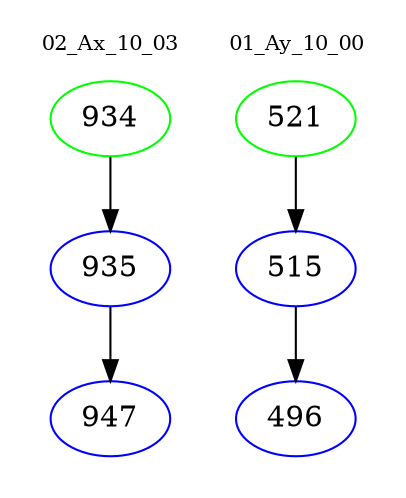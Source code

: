 digraph{
subgraph cluster_0 {
color = white
label = "02_Ax_10_03";
fontsize=10;
T0_934 [label="934", color="green"]
T0_934 -> T0_935 [color="black"]
T0_935 [label="935", color="blue"]
T0_935 -> T0_947 [color="black"]
T0_947 [label="947", color="blue"]
}
subgraph cluster_1 {
color = white
label = "01_Ay_10_00";
fontsize=10;
T1_521 [label="521", color="green"]
T1_521 -> T1_515 [color="black"]
T1_515 [label="515", color="blue"]
T1_515 -> T1_496 [color="black"]
T1_496 [label="496", color="blue"]
}
}
